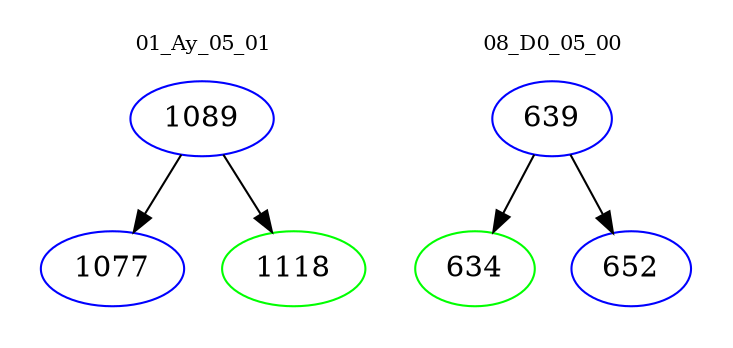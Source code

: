 digraph{
subgraph cluster_0 {
color = white
label = "01_Ay_05_01";
fontsize=10;
T0_1089 [label="1089", color="blue"]
T0_1089 -> T0_1077 [color="black"]
T0_1077 [label="1077", color="blue"]
T0_1089 -> T0_1118 [color="black"]
T0_1118 [label="1118", color="green"]
}
subgraph cluster_1 {
color = white
label = "08_D0_05_00";
fontsize=10;
T1_639 [label="639", color="blue"]
T1_639 -> T1_634 [color="black"]
T1_634 [label="634", color="green"]
T1_639 -> T1_652 [color="black"]
T1_652 [label="652", color="blue"]
}
}
